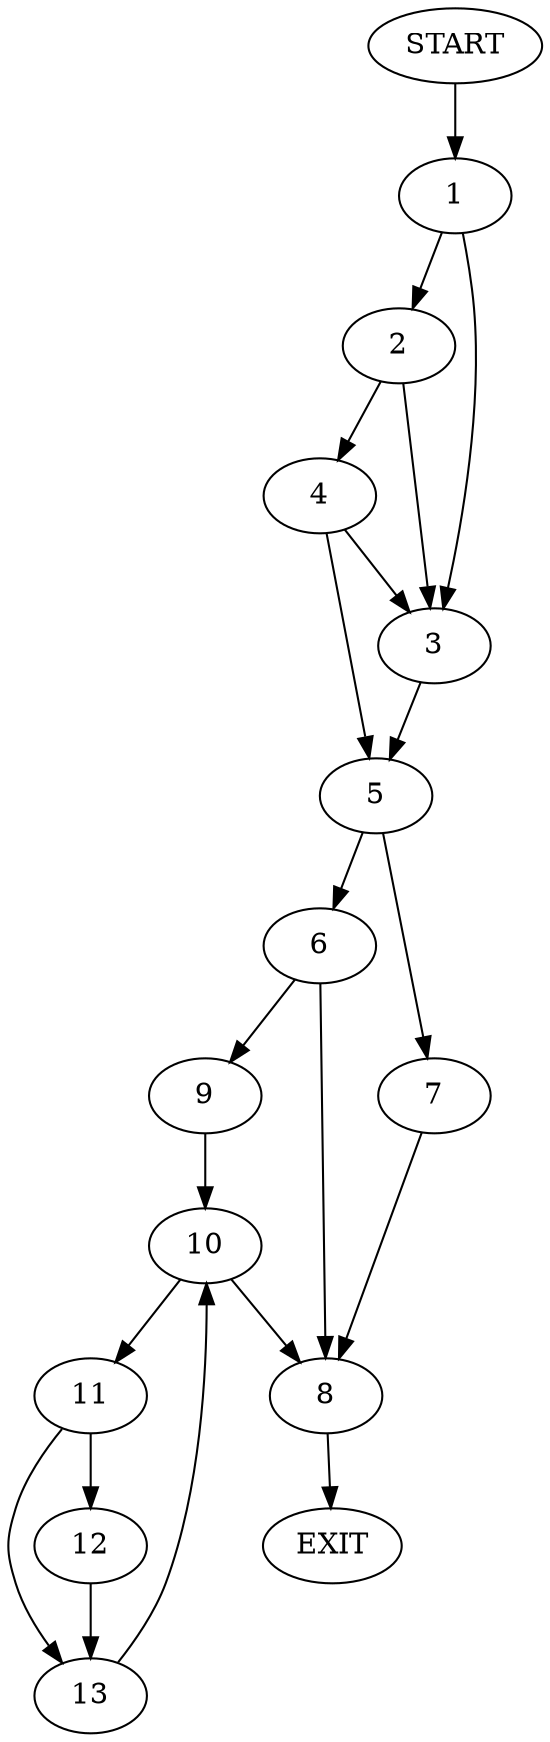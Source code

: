 digraph {
0 [label="START"]
14 [label="EXIT"]
0 -> 1
1 -> 2
1 -> 3
2 -> 3
2 -> 4
3 -> 5
4 -> 3
4 -> 5
5 -> 6
5 -> 7
6 -> 8
6 -> 9
7 -> 8
8 -> 14
9 -> 10
10 -> 8
10 -> 11
11 -> 12
11 -> 13
13 -> 10
12 -> 13
}
